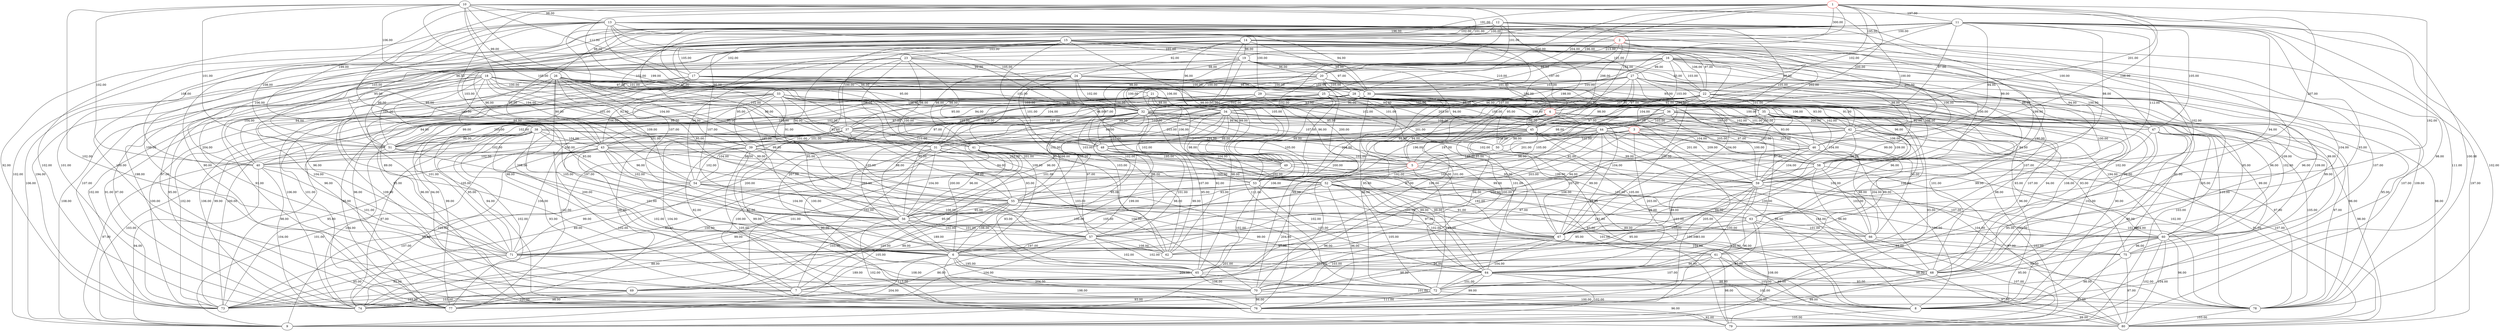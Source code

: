 graph {
6[color=red]
44[color=black]
45[color=black]
46[color=black]
47[color=black]
48[color=black]
49[color=black]
50[color=black]
51[color=black]
52[color=black]
53[color=black]
10[color=black]
54[color=black]
11[color=black]
55[color=black]
56[color=black]
12[color=black]
13[color=black]
57[color=black]
58[color=black]
14[color=black]
15[color=black]
59[color=black]
16[color=black]
17[color=black]
18[color=black]
19[color=black]
1[color=red]
2[color=red]
3[color=red]
4[color=red]
5[color=red]
6[color=black]
7[color=black]
8[color=black]
9[color=black]
60[color=black]
61[color=black]
62[color=black]
63[color=black]
64[color=black]
20[color=black]
65[color=black]
21[color=black]
22[color=black]
66[color=black]
67[color=black]
23[color=black]
68[color=black]
24[color=black]
25[color=black]
69[color=black]
26[color=black]
27[color=black]
28[color=black]
29[color=black]
70[color=black]
71[color=black]
72[color=black]
73[color=black]
30[color=black]
74[color=black]
31[color=black]
75[color=black]
76[color=black]
32[color=black]
77[color=black]
33[color=black]
34[color=black]
78[color=black]
79[color=black]
35[color=black]
36[color=black]
37[color=black]
38[color=black]
39[color=black]
80[color=black]
40[color=black]
41[color=black]
42[color=black]
43[color=black]
11--59[label=112.00]
26--42[label=92.00]
26--43[label=90.00]
18--40[label=104.00]
11--55[label=98.00]
11--58[label=98.00]
58--71[label=97.00]
11--57[label=91.00]
41--7[label=95.00]
64--9[label=102.00]
64--8[label=102.00]
18--47[label=98.00]
66--75[label=102.00]
3--58[label=209.00]
3--56[label=203.00]
58--66[label=103.00]
11--64[label=93.00]
58--68[label=96.00]
34--38[label=97.00]
58--80[label=97.00]
26--30[label=97.00]
51--74[label=104.00]
18--52[label=96.00]
26--32[label=95.00]
18--51[label=101.00]
11--47[label=105.00]
11--46[label=94.00]
26--37[label=102.00]
42--50[label=101.00]
10--20[label=101.00]
26--39[label=104.00]
3--40[label=200.00]
18--57[label=99.00]
10--19[label=101.00]
10--18[label=106.00]
10--17[label=111.00]
27--80[label=98.00]
3--48[label=206.00]
29--5[label=200.00]
3--46[label=203.00]
10--13[label=98.00]
29--3[label=195.00]
11--51[label=103.00]
11--54[label=95.00]
3--49[label=201.00]
11--38[label=96.00]
18--22[label=101.00]
18--21[label=100.00]
11--36[label=97.00]
28--8[label=102.00]
27--67[label=106.00]
42--61[label=99.00]
27--68[label=92.00]
42--60[label=93.00]
28--6[label=207.00]
27--65[label=101.00]
27--70[label=101.00]
42--58[label=109.00]
27--71[label=89.00]
3--31[label=194.00]
19--64[label=107.00]
42--59[label=94.00]
50--67[label=106.00]
28--3[label=198.00]
19--67[label=104.00]
50--61[label=95.00]
4--71[label=200.00]
4--62[label=195.00]
4--65[label=200.00]
18--30[label=97.00]
11--22[label=102.00]
42--70[label=89.00]
4--68[label=204.00]
65--7[label=113.00]
18--39[label=101.00]
18--38[label=95.00]
42--73[label=95.00]
40--9[label=94.00]
19--73[label=107.00]
66--79[label=107.00]
57--62[label=108.00]
50--56[label=107.00]
4--60[label=194.00]
17--9[label=108.00]
4--51[label=205.00]
4--53[label=204.00]
4--58[label=205.00]
39--5[label=203.00]
4--59[label=201.00]
59--76[label=96.00]
10--51[label=101.00]
10--50[label=100.00]
25--40[label=94.00]
60--80[label=104.00]
19--41[label=98.00]
25--37[label=94.00]
25--35[label=101.00]
19--49[label=105.00]
16--6[label=201.00]
54--8[label=104.00]
39--9[label=95.00]
25--39[label=103.00]
65--70[label=106.00]
43--55[label=102.00]
43--54[label=96.00]
4--42[label=189.00]
26--76[label=109.00]
43--52[label=105.00]
4--45[label=198.00]
4--47[label=200.00]
4--48[label=201.00]
59--64[label=100.00]
44--78[label=102.00]
75--80[label=97.00]
59--69[label=95.00]
25--42[label=93.00]
59--70[label=93.00]
44--80[label=104.00]
10--57[label=95.00]
43--65[label=92.00]
11--78[label=102.00]
10--33[label=99.00]
10--31[label=105.00]
19--20[label=96.00]
1--2[label=300.00]
19--28[label=97.00]
19--22[label=93.00]
26--70[label=105.00]
43--58[label=98.00]
19--24[label=98.00]
43--77[label=102.00]
26--54[label=109.00]
43--74[label=105.00]
11--67[label=94.00]
26--55[label=95.00]
58--62[label=94.00]
60--78[label=96.00]
65--78[label=101.00]
43--71[label=106.00]
43--70[label=102.00]
60--75[label=96.00]
27--7[label=95.00]
26--59[label=93.00]
60--74[label=95.00]
60--72[label=99.00]
10--41[label=102.00]
10--40[label=102.00]
19--32[label=98.00]
27--3[label=194.00]
55--6[label=198.00]
11--74[label=101.00]
38--6[label=200.00]
11--76[label=111.00]
38--9[label=103.00]
11--72[label=98.00]
26--60[label=99.00]
24--32[label=102.00]
1--41[label=199.00]
68--79[label=99.00]
24--39[label=95.00]
16--34[label=105.00]
16--32[label=100.00]
44--46[label=97.00]
44--52[label=92.00]
44--51[label=101.00]
44--53[label=96.00]
1--46[label=198.00]
1--45[label=200.00]
68--80[label=97.00]
5--67[label=192.00]
44--50[label=98.00]
17--71[label=96.00]
17--73[label=102.00]
52--55[label=93.00]
17--76[label=96.00]
2--80[label=197.00]
17--77[label=101.00]
16--27[label=99.00]
24--48[label=97.00]
45--80[label=107.00]
16--20[label=99.00]
21--8[label=96.00]
16--22[label=103.00]
5--72[label=192.00]
32--6[label=203.00]
1--59[label=207.00]
1--56[label=193.00]
2--4[label=298.00]
5--77[label=204.00]
1--55[label=194.00]
52--67[label=99.00]
24--50[label=101.00]
52--68[label=93.00]
52--64[label=102.00]
17--67[label=95.00]
2--67[label=190.00]
10--76[label=102.00]
16--51[label=99.00]
44--67[label=99.00]
53--71[label=100.00]
44--66[label=103.00]
43--9[label=101.00]
53--73[label=103.00]
25--60[label=96.00]
1--28[label=204.00]
25--54[label=111.00]
25--55[label=102.00]
1--25[label=200.00]
25--53[label=99.00]
59--60[label=107.00]
24--25[label=98.00]
16--48[label=100.00]
2--77[label=198.00]
72--73[label=93.00]
1--30[label=196.00]
68--69[label=98.00]
72--76[label=111.00]
16--46[label=106.00]
24--28[label=100.00]
44--56[label=103.00]
72--78[label=91.00]
16--45[label=103.00]
25--65[label=106.00]
1--38[label=199.00]
15--19[label=101.00]
1--36[label=201.00]
25--64[label=106.00]
10--78[label=100.00]
15--17[label=105.00]
25--68[label=107.00]
2--71[label=204.00]
2--73[label=194.00]
24--30[label=101.00]
51--9[label=97.00]
51--8[label=89.00]
2--70[label=200.00]
2--42[label=201.00]
23--31[label=106.00]
17--35[label=95.00]
31--5[label=195.00]
23--24[label=99.00]
30--72[label=86.00]
67--80[label=95.00]
45--48[label=99.00]
17--30[label=100.00]
39--54[label=102.00]
31--7[label=100.00]
17--32[label=102.00]
39--52[label=94.00]
17--34[label=106.00]
19--5[label=203.00]
19--7[label=104.00]
2--59[label=199.00]
63--9[label=108.00]
1--16[label=195.00]
1--15[label=191.00]
1--11[label=197.00]
39--40[label=102.00]
51--62[label=101.00]
18--65[label=98.00]
2--23[label=213.00]
3--76[label=205.00]
52--71[label=105.00]
3--79[label=193.00]
23--43[label=96.00]
52--78[label=93.00]
24--62[label=103.00]
39--76[label=105.00]
52--76[label=96.00]
52--75[label=103.00]
52--72[label=105.00]
52--73[label=99.00]
18--77[label=95.00]
30--58[label=96.00]
39--70[label=99.00]
45--61[label=105.00]
24--69[label=96.00]
30--59[label=102.00]
45--62[label=94.00]
18--74[label=97.00]
75--8[label=98.00]
23--41[label=98.00]
3--64[label=203.00]
17--49[label=99.00]
45--59[label=99.00]
24--73[label=91.00]
67--71[label=97.00]
30--64[label=99.00]
67--70[label=103.00]
17--43[label=92.00]
39--62[label=100.00]
67--72[label=104.00]
45--56[label=101.00]
67--75[label=100.00]
67--74[label=98.00]
15--72[label=102.00]
54--56[label=104.00]
15--71[label=100.00]
14--24[label=92.00]
14--22[label=97.00]
46--59[label=104.00]
46--57[label=104.00]
38--51[label=98.00]
12--9[label=102.00]
35--6[label=207.00]
58--9[label=96.00]
31--76[label=90.00]
23--67[label=99.00]
31--74[label=93.00]
38--54[label=93.00]
22--32[label=107.00]
38--56[label=105.00]
31--70[label=104.00]
38--58[label=105.00]
12--4[label=194.00]
15--69[label=100.00]
30--31[label=102.00]
30--32[label=93.00]
12--5[label=198.00]
15--62[label=103.00]
30--34[label=96.00]
46--8[label=106.00]
30--36[label=96.00]
46--5[label=189.00]
14--37[label=100.00]
46--66[label=98.00]
14--34[label=96.00]
23--62[label=98.00]
7--73[label=103.00]
14--30[label=98.00]
38--41[label=95.00]
38--43[label=104.00]
23--54[label=94.00]
23--55[label=92.00]
15--77[label=97.00]
15--76[label=91.00]
30--45[label=94.00]
30--46[label=102.00]
29--36[label=94.00]
29--37[label=95.00]
70--73[label=100.00]
14--49[label=95.00]
22--45[label=98.00]
37--39[label=101.00]
14--44[label=105.00]
29--32[label=102.00]
70--76[label=96.00]
14--43[label=103.00]
38--73[label=98.00]
31--56[label=104.00]
22--50[label=97.00]
38--74[label=97.00]
22--51[label=104.00]
38--77[label=102.00]
31--52[label=109.00]
38--76[label=93.00]
22--53[label=94.00]
47--75[label=110.00]
47--79[label=104.00]
70--80[label=96.00]
22--34[label=105.00]
22--35[label=101.00]
55--71[label=100.00]
14--56[label=107.00]
22--37[label=96.00]
55--74[label=105.00]
38--71[label=95.00]
14--52[label=104.00]
55--66[label=101.00]
55--67[label=102.00]
34--6[label=200.00]
38--64[label=98.00]
55--68[label=99.00]
55--69[label=103.00]
59--7[label=95.00]
22--8[label=90.00]
37--54[label=104.00]
45--5[label=197.00]
45--8[label=104.00]
37--52[label=90.00]
45--7[label=102.00]
32--77[label=102.00]
47--60[label=105.00]
22--68[label=108.00]
53--55[label=95.00]
37--59[label=102.00]
22--4[label=207.00]
16--78[label=109.00]
16--77[label=91.00]
60--9[label=102.00]
22--72[label=98.00]
15--27[label=101.00]
6--68[label=203.00]
15--23[label=103.00]
15--22[label=106.00]
6--64[label=201.00]
6--65[label=195.00]
32--67[label=95.00]
47--57[label=99.00]
69--77[label=98.00]
69--74[label=103.00]
37--43[label=101.00]
37--40[label=102.00]
53--64[label=103.00]
16--63[label=100.00]
53--65[label=102.00]
53--66[label=99.00]
16--68[label=96.00]
16--67[label=94.00]
53--61[label=97.00]
22--60[label=109.00]
6--79[label=198.00]
6--7[label=189.00]
6--9[label=204.00]
6--76[label=204.00]
37--50[label=103.00]
11--6[label=195.00]
6--72[label=209.00]
32--52[label=102.00]
37--76[label=104.00]
21--44[label=102.00]
32--51[label=99.00]
33--6[label=197.00]
33--4[label=196.00]
33--5[label=203.00]
15--49[label=98.00]
1--67[label=192.00]
21--34[label=88.00]
32--45[label=99.00]
15--40[label=106.00]
15--61[label=104.00]
21--51[label=99.00]
32--65[label=95.00]
54--67[label=106.00]
32--66[label=90.00]
14--19[label=96.00]
14--17[label=102.00]
22--79[label=103.00]
1--70[label=196.00]
44--8[label=96.00]
5--52[label=192.00]
61--8[label=105.00]
5--54[label=205.00]
71--73[label=95.00]
15--59[label=100.00]
71--74[label=92.00]
71--72[label=108.00]
15--56[label=107.00]
5--59[label=199.00]
15--55[label=94.00]
54--73[label=107.00]
54--71[label=99.00]
32--56[label=98.00]
15--51[label=95.00]
21--49[label=106.00]
32--57[label=97.00]
37--70[label=92.00]
32--59[label=102.00]
13--65[label=99.00]
48--69[label=93.00]
48--66[label=102.00]
48--64[label=99.00]
56--60[label=101.00]
48--62[label=99.00]
48--63[label=97.00]
76--79[label=92.00]
33--77[label=95.00]
36--51[label=102.00]
26--6[label=208.00]
36--42[label=101.00]
36--41[label=98.00]
12--15[label=102.00]
36--44[label=103.00]
12--14[label=100.00]
36--43[label=89.00]
7--8[label=100.00]
28--42[label=91.00]
28--43[label=102.00]
56--57[label=102.00]
13--74[label=102.00]
13--73[label=92.00]
13--76[label=90.00]
48--57[label=101.00]
32--42[label=97.00]
21--73[label=102.00]
21--72[label=111.00]
32--44[label=95.00]
15--3[label=202.00]
21--74[label=106.00]
64--77[label=99.00]
64--72[label=101.00]
20--30[label=105.00]
28--39[label=110.00]
36--59[label=100.00]
28--36[label=95.00]
33--76[label=94.00]
20--32[label=100.00]
28--37[label=104.00]
33--73[label=100.00]
20--31[label=101.00]
21--68[label=101.00]
28--31[label=99.00]
32--39[label=97.00]
15--4[label=210.00]
32--37[label=107.00]
64--80[label=100.00]
33--56[label=95.00]
33--60[label=95.00]
61--79[label=98.00]
56--6[label=189.00]
20--40[label=94.00]
61--78[label=93.00]
33--65[label=93.00]
14--4[label=197.00]
37--7[label=98.00]
61--72[label=107.00]
14--9[label=106.00]
48--6[label=199.00]
33--47[label=106.00]
20--46[label=100.00]
33--48[label=100.00]
36--80[label=98.00]
36--78[label=105.00]
20--50[label=95.00]
36--75[label=99.00]
61--64[label=96.00]
33--51[label=106.00]
49--74[label=99.00]
61--65[label=96.00]
8--9[label=105.00]
11--15[label=100.00]
35--47[label=92.00]
40--71[label=101.00]
35--44[label=90.00]
27--47[label=100.00]
35--42[label=102.00]
42--80[label=91.00]
13--29[label=100.00]
27--45[label=97.00]
33--36[label=109.00]
57--68[label=102.00]
14--68[label=109.00]
20--58[label=106.00]
40--74[label=104.00]
57--65[label=102.00]
12--63[label=102.00]
27--42[label=98.00]
55--63[label=91.00]
55--56[label=95.00]
57--74[label=86.00]
63--66[label=101.00]
12--59[label=94.00]
20--65[label=98.00]
63--67[label=100.00]
34--78[label=97.00]
13--30[label=94.00]
13--32[label=105.00]
35--59[label=104.00]
41--49[label=104.00]
29--67[label=104.00]
35--58[label=106.00]
35--57[label=94.00]
35--55[label=102.00]
34--75[label=93.00]
27--37[label=98.00]
35--53[label=105.00]
14--79[label=107.00]
49--60[label=100.00]
12--53[label=102.00]
27--30[label=103.00]
12--51[label=108.00]
57--77[label=104.00]
57--6[label=197.00]
20--74[label=106.00]
12--45[label=98.00]
20--78[label=95.00]
20--77[label=96.00]
63--76[label=97.00]
12--48[label=98.00]
20--76[label=99.00]
49--53[label=102.00]
35--63[label=96.00]
28--78[label=96.00]
41--56[label=96.00]
28--73[label=100.00]
63--71[label=100.00]
13--40[label=108.00]
47--9[label=95.00]
27--29[label=101.00]
47--8[label=86.00]
13--47[label=100.00]
34--62[label=92.00]
13--48[label=90.00]
29--73[label=99.00]
29--71[label=101.00]
29--77[label=99.00]
29--75[label=99.00]
40--53[label=99.00]
28--68[label=94.00]
28--69[label=94.00]
28--64[label=95.00]
34--55[label=105.00]
41--64[label=101.00]
34--57[label=96.00]
41--62[label=103.00]
34--56[label=96.00]
28--60[label=102.00]
63--80[label=98.00]
34--58[label=104.00]
56--79[label=102.00]
28--63[label=97.00]
56--74[label=88.00]
13--53[label=99.00]
13--56[label=94.00]
41--69[label=101.00]
13--58[label=99.00]
35--78[label=97.00]
34--50[label=107.00]
34--53[label=98.00]
35--76[label=93.00]
12--26[label=98.00]
34--44[label=109.00]
13--5[label=196.00]
13--2[label=196.00]
8--80[label=99.00]
41--73[label=89.00]
28--56[label=90.00]
13--8[label=107.00]
41--79[label=101.00]
41--78[label=102.00]
78--80[label=103.00]
34--49[label=99.00]
}